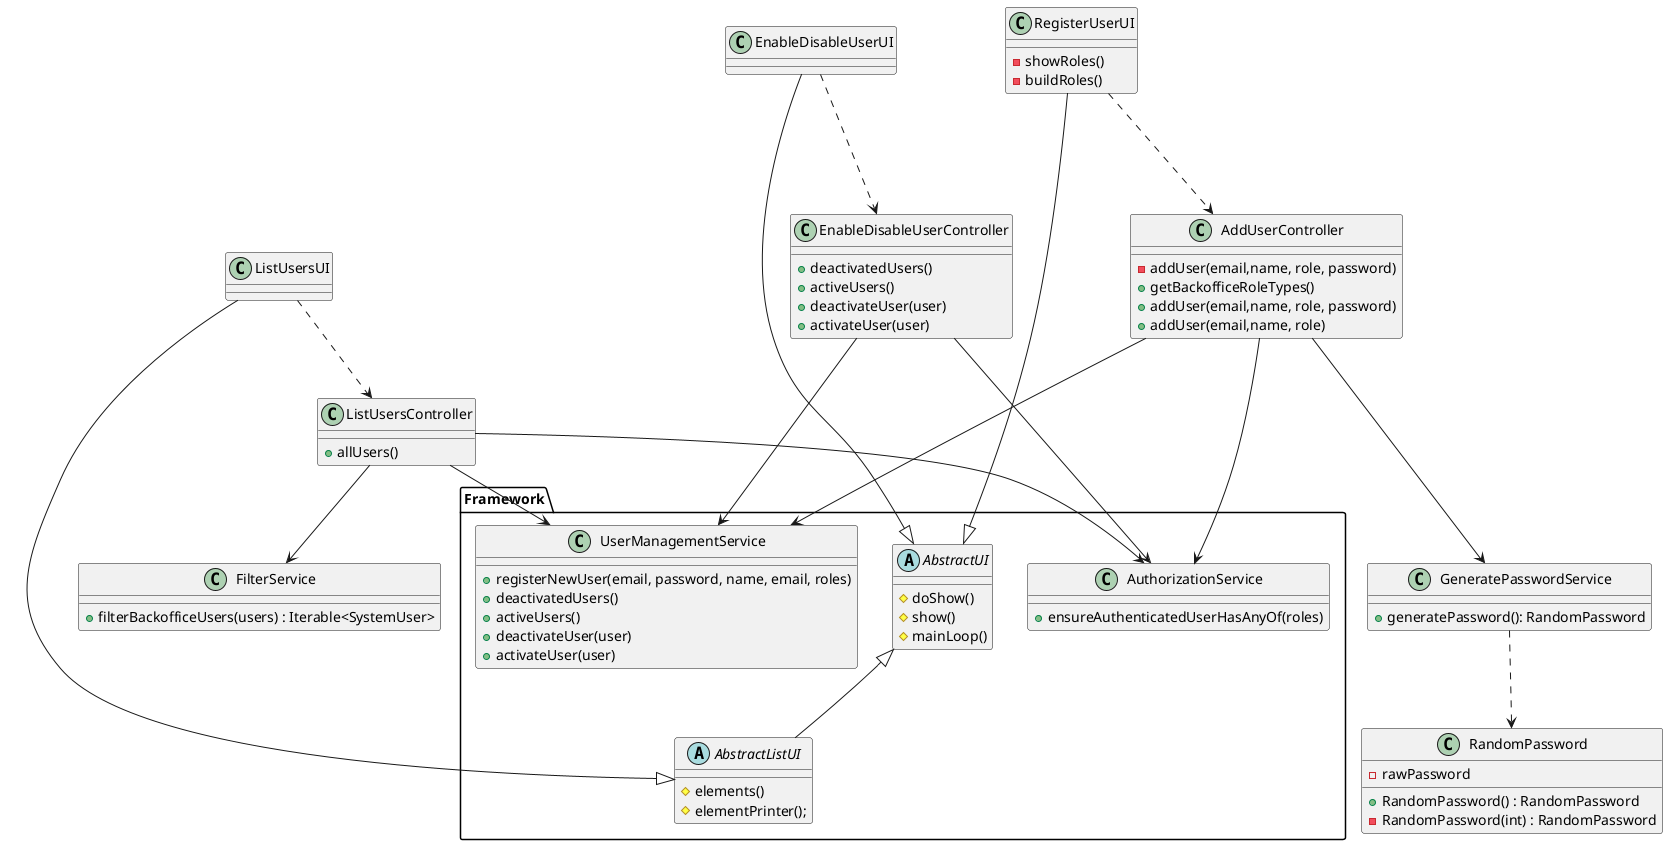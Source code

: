 @startuml


' Services
package Framework {
abstract class AbstractUI {
    # doShow()
    # show()
    # mainLoop()
}
abstract class AbstractListUI{
    # elements()
    # elementPrinter();
}

class AuthorizationService {
    + ensureAuthenticatedUserHasAnyOf(roles)
}

class UserManagementService {
    + registerNewUser(email, password, name, email, roles)
    + deactivatedUsers()
    + activeUsers()
    + deactivateUser(user)
    + activateUser(user)
}

}


class RegisterUserUI {
- showRoles()
- buildRoles()
}
class ListUsersUI {

}
class EnableDisableUserUI {

}


class AddUserController{
- addUser(email,name, role, password)
+ getBackofficeRoleTypes()
+ addUser(email,name, role, password)
+ addUser(email,name, role)
}
class ListUsersController  {
+ allUsers()
}

class EnableDisableUserController  {
+ deactivatedUsers()
+ activeUsers()
+ deactivateUser(user)
+ activateUser(user)
}

class GeneratePasswordService {
+ generatePassword(): RandomPassword
}

class FilterService{
+ filterBackofficeUsers(users) : Iterable<SystemUser>
}

class RandomPassword{
- rawPassword
+ RandomPassword() : RandomPassword
- RandomPassword(int) : RandomPassword
}

AbstractUI <|--- RegisterUserUI
AbstractUI <|-- AbstractListUI
AbstractListUI <|-- ListUsersUI
AbstractUI <|- EnableDisableUserUI


RegisterUserUI .--> AddUserController
AddUserController ---> AuthorizationService
AddUserController ---> UserManagementService
AddUserController ---> GeneratePasswordService
GeneratePasswordService .-> RandomPassword

ListUsersUI .-> ListUsersController
ListUsersController --> AuthorizationService
ListUsersController ---> UserManagementService
ListUsersController --> FilterService

EnableDisableUserUI .--> EnableDisableUserController
EnableDisableUserController ---> AuthorizationService
EnableDisableUserController ---> UserManagementService










@enduml